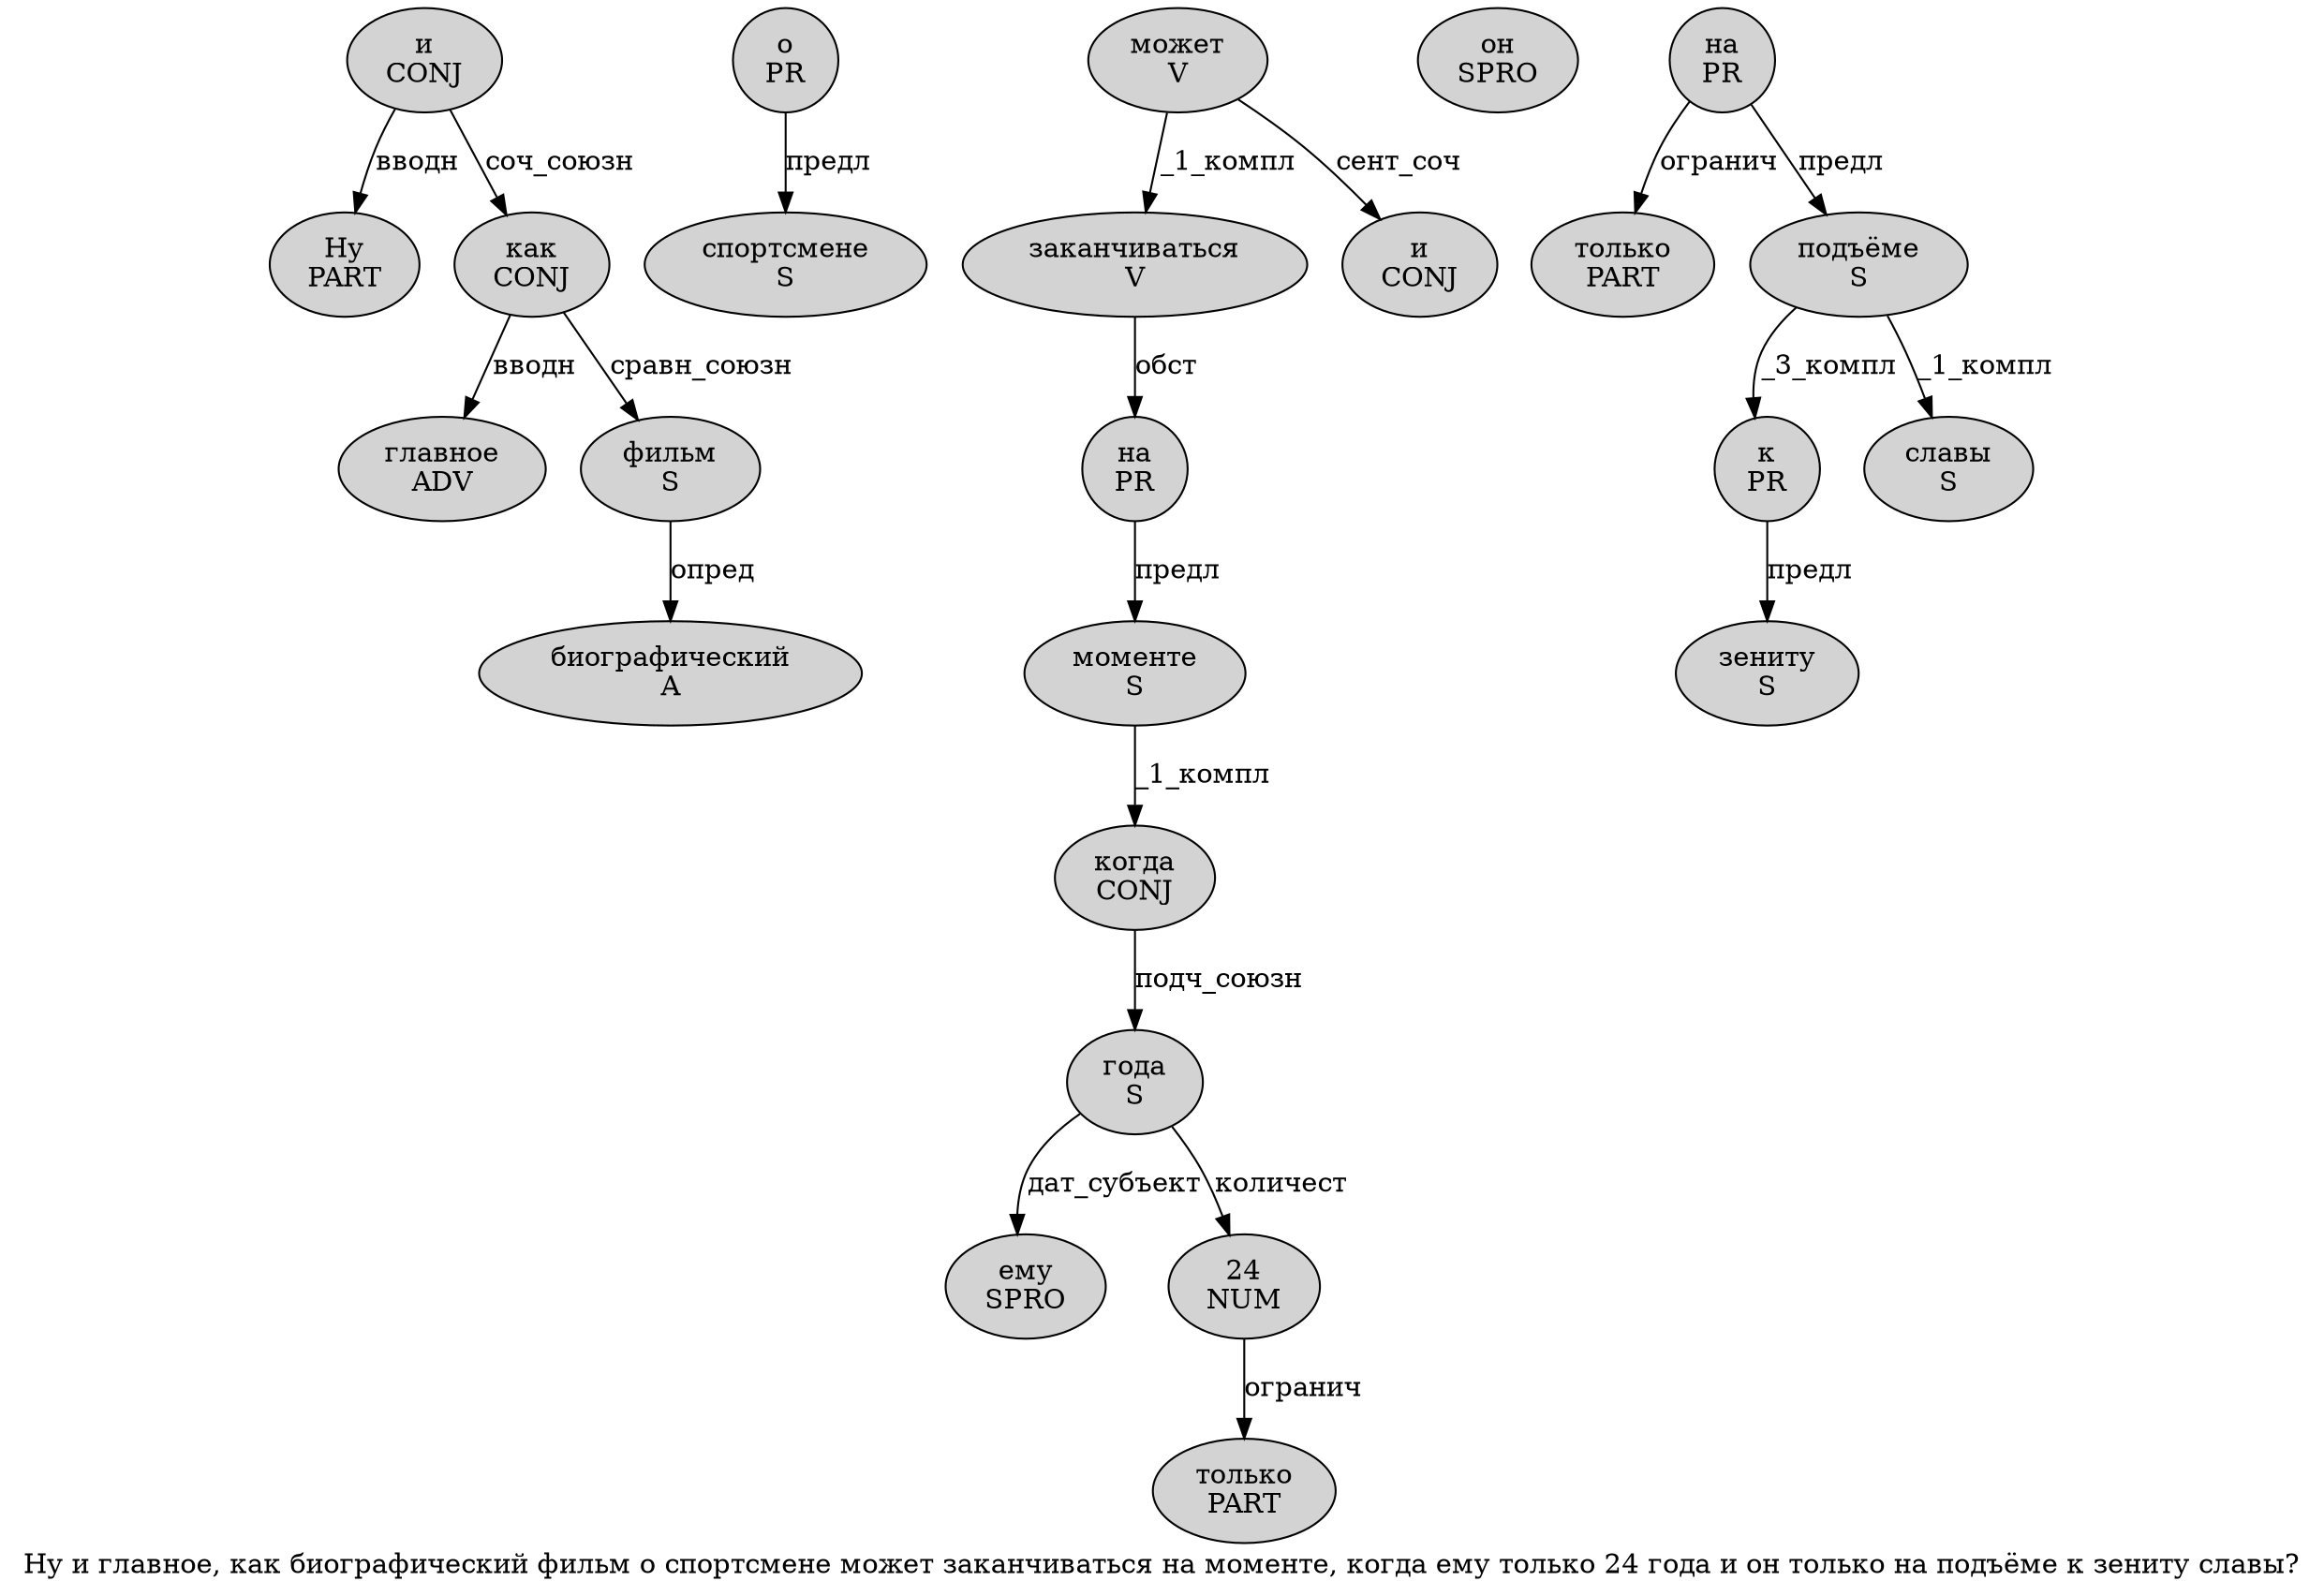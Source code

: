 digraph SENTENCE_3219 {
	graph [label="Ну и главное, как биографический фильм о спортсмене может заканчиваться на моменте, когда ему только 24 года и он только на подъёме к зениту славы?"]
	node [style=filled]
		0 [label="Ну
PART" color="" fillcolor=lightgray penwidth=1 shape=ellipse]
		1 [label="и
CONJ" color="" fillcolor=lightgray penwidth=1 shape=ellipse]
		2 [label="главное
ADV" color="" fillcolor=lightgray penwidth=1 shape=ellipse]
		4 [label="как
CONJ" color="" fillcolor=lightgray penwidth=1 shape=ellipse]
		5 [label="биографический
A" color="" fillcolor=lightgray penwidth=1 shape=ellipse]
		6 [label="фильм
S" color="" fillcolor=lightgray penwidth=1 shape=ellipse]
		7 [label="о
PR" color="" fillcolor=lightgray penwidth=1 shape=ellipse]
		8 [label="спортсмене
S" color="" fillcolor=lightgray penwidth=1 shape=ellipse]
		9 [label="может
V" color="" fillcolor=lightgray penwidth=1 shape=ellipse]
		10 [label="заканчиваться
V" color="" fillcolor=lightgray penwidth=1 shape=ellipse]
		11 [label="на
PR" color="" fillcolor=lightgray penwidth=1 shape=ellipse]
		12 [label="моменте
S" color="" fillcolor=lightgray penwidth=1 shape=ellipse]
		14 [label="когда
CONJ" color="" fillcolor=lightgray penwidth=1 shape=ellipse]
		15 [label="ему
SPRO" color="" fillcolor=lightgray penwidth=1 shape=ellipse]
		16 [label="только
PART" color="" fillcolor=lightgray penwidth=1 shape=ellipse]
		17 [label="24
NUM" color="" fillcolor=lightgray penwidth=1 shape=ellipse]
		18 [label="года
S" color="" fillcolor=lightgray penwidth=1 shape=ellipse]
		19 [label="и
CONJ" color="" fillcolor=lightgray penwidth=1 shape=ellipse]
		20 [label="он
SPRO" color="" fillcolor=lightgray penwidth=1 shape=ellipse]
		21 [label="только
PART" color="" fillcolor=lightgray penwidth=1 shape=ellipse]
		22 [label="на
PR" color="" fillcolor=lightgray penwidth=1 shape=ellipse]
		23 [label="подъёме
S" color="" fillcolor=lightgray penwidth=1 shape=ellipse]
		24 [label="к
PR" color="" fillcolor=lightgray penwidth=1 shape=ellipse]
		25 [label="зениту
S" color="" fillcolor=lightgray penwidth=1 shape=ellipse]
		26 [label="славы
S" color="" fillcolor=lightgray penwidth=1 shape=ellipse]
			6 -> 5 [label="опред"]
			12 -> 14 [label="_1_компл"]
			14 -> 18 [label="подч_союзн"]
			4 -> 2 [label="вводн"]
			4 -> 6 [label="сравн_союзн"]
			23 -> 24 [label="_3_компл"]
			23 -> 26 [label="_1_компл"]
			11 -> 12 [label="предл"]
			18 -> 15 [label="дат_субъект"]
			18 -> 17 [label="количест"]
			10 -> 11 [label="обст"]
			17 -> 16 [label="огранич"]
			22 -> 21 [label="огранич"]
			22 -> 23 [label="предл"]
			1 -> 0 [label="вводн"]
			1 -> 4 [label="соч_союзн"]
			7 -> 8 [label="предл"]
			24 -> 25 [label="предл"]
			9 -> 10 [label="_1_компл"]
			9 -> 19 [label="сент_соч"]
}